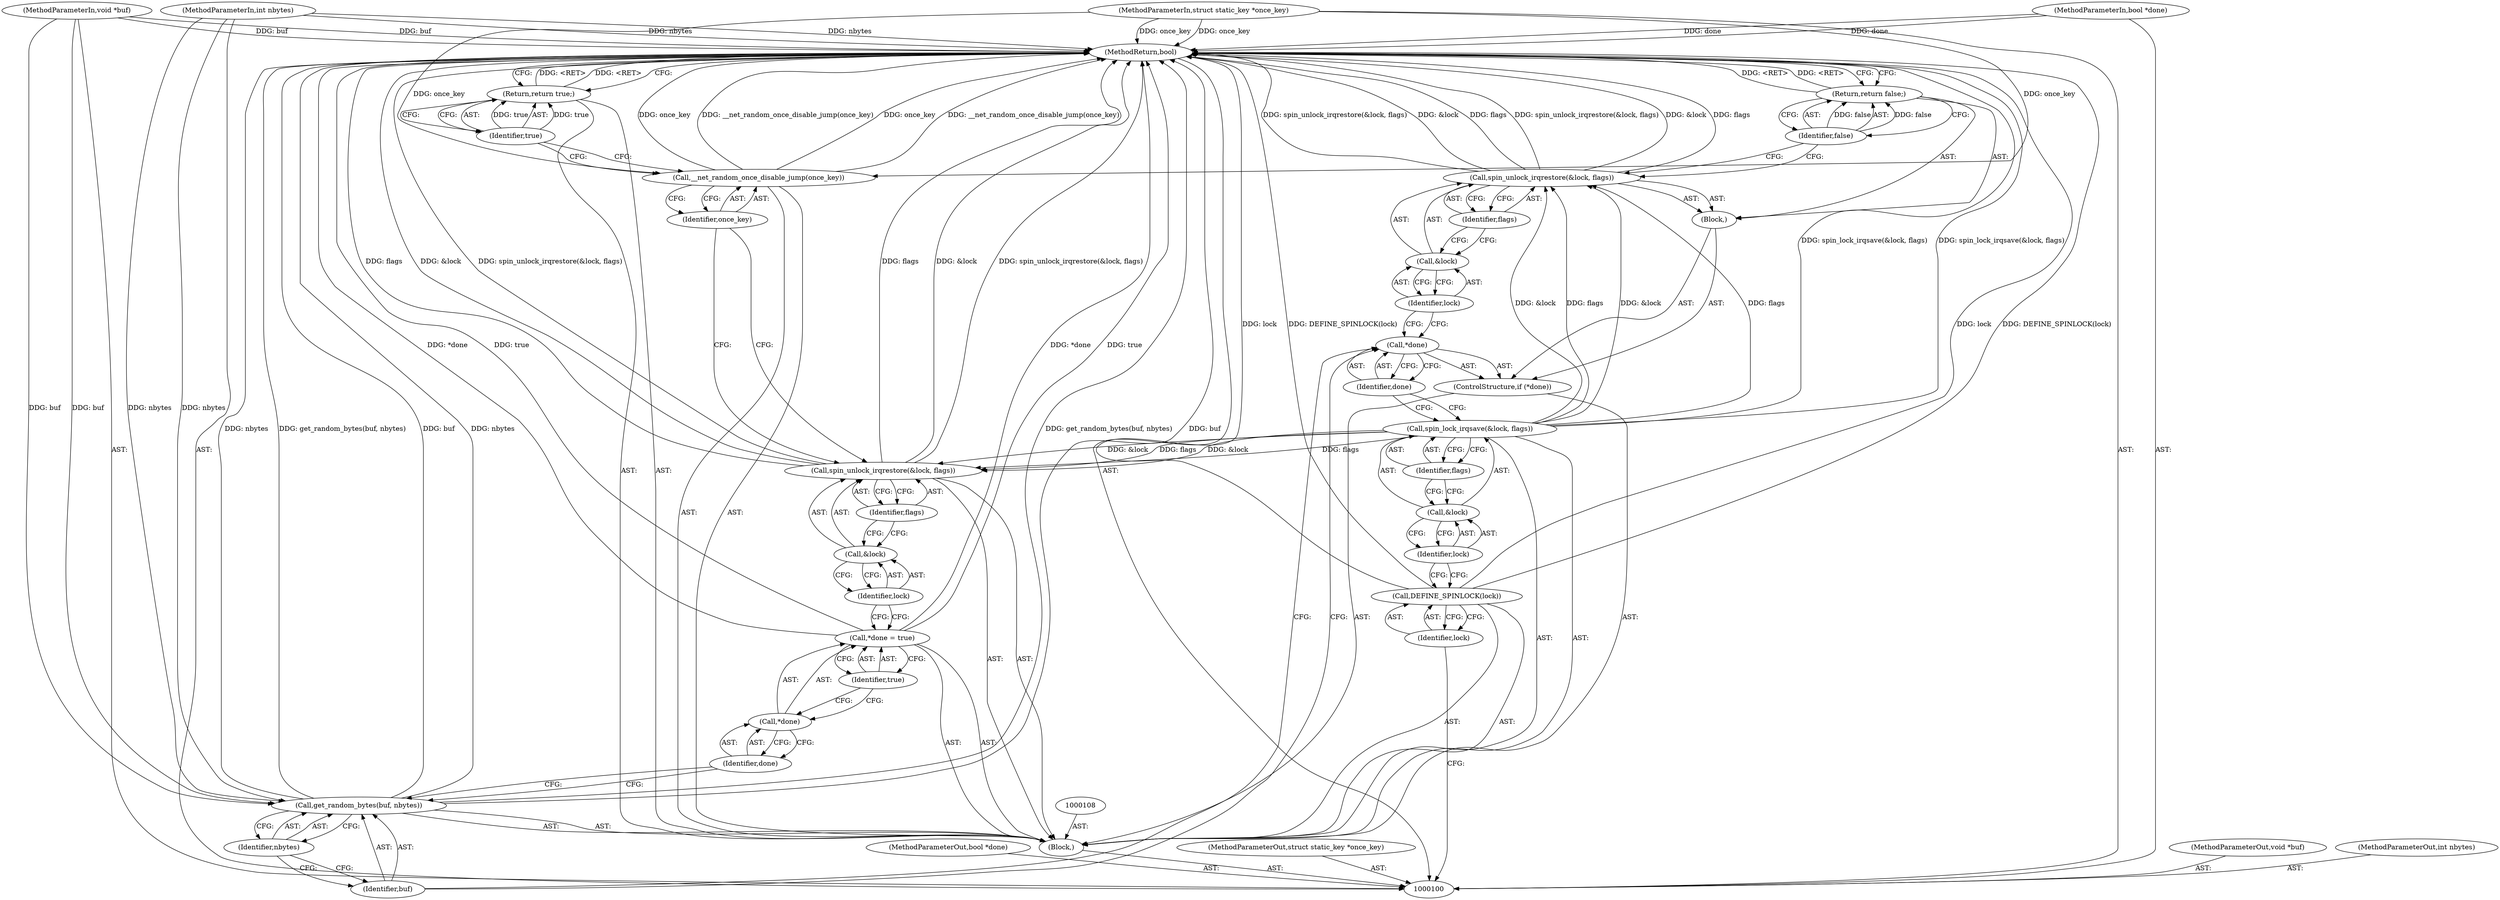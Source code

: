 digraph "0_linux_3d4405226d27b3a215e4d03cfa51f536244e5de7" {
"1000138" [label="(MethodReturn,bool)"];
"1000101" [label="(MethodParameterIn,void *buf)"];
"1000184" [label="(MethodParameterOut,void *buf)"];
"1000102" [label="(MethodParameterIn,int nbytes)"];
"1000185" [label="(MethodParameterOut,int nbytes)"];
"1000103" [label="(MethodParameterIn,bool *done)"];
"1000186" [label="(MethodParameterOut,bool *done)"];
"1000121" [label="(Return,return false;)"];
"1000122" [label="(Identifier,false)"];
"1000123" [label="(Call,get_random_bytes(buf, nbytes))"];
"1000124" [label="(Identifier,buf)"];
"1000125" [label="(Identifier,nbytes)"];
"1000129" [label="(Identifier,true)"];
"1000126" [label="(Call,*done = true)"];
"1000127" [label="(Call,*done)"];
"1000128" [label="(Identifier,done)"];
"1000130" [label="(Call,spin_unlock_irqrestore(&lock, flags))"];
"1000131" [label="(Call,&lock)"];
"1000132" [label="(Identifier,lock)"];
"1000133" [label="(Identifier,flags)"];
"1000134" [label="(Call,__net_random_once_disable_jump(once_key))"];
"1000135" [label="(Identifier,once_key)"];
"1000136" [label="(Return,return true;)"];
"1000137" [label="(Identifier,true)"];
"1000104" [label="(MethodParameterIn,struct static_key *once_key)"];
"1000187" [label="(MethodParameterOut,struct static_key *once_key)"];
"1000105" [label="(Block,)"];
"1000107" [label="(Identifier,lock)"];
"1000106" [label="(Call,DEFINE_SPINLOCK(lock))"];
"1000109" [label="(Call,spin_lock_irqsave(&lock, flags))"];
"1000110" [label="(Call,&lock)"];
"1000111" [label="(Identifier,lock)"];
"1000112" [label="(Identifier,flags)"];
"1000113" [label="(ControlStructure,if (*done))"];
"1000116" [label="(Block,)"];
"1000114" [label="(Call,*done)"];
"1000115" [label="(Identifier,done)"];
"1000117" [label="(Call,spin_unlock_irqrestore(&lock, flags))"];
"1000118" [label="(Call,&lock)"];
"1000119" [label="(Identifier,lock)"];
"1000120" [label="(Identifier,flags)"];
"1000138" -> "1000100"  [label="AST: "];
"1000138" -> "1000121"  [label="CFG: "];
"1000138" -> "1000136"  [label="CFG: "];
"1000136" -> "1000138"  [label="DDG: <RET>"];
"1000121" -> "1000138"  [label="DDG: <RET>"];
"1000117" -> "1000138"  [label="DDG: spin_unlock_irqrestore(&lock, flags)"];
"1000117" -> "1000138"  [label="DDG: &lock"];
"1000117" -> "1000138"  [label="DDG: flags"];
"1000123" -> "1000138"  [label="DDG: nbytes"];
"1000123" -> "1000138"  [label="DDG: get_random_bytes(buf, nbytes)"];
"1000123" -> "1000138"  [label="DDG: buf"];
"1000106" -> "1000138"  [label="DDG: lock"];
"1000106" -> "1000138"  [label="DDG: DEFINE_SPINLOCK(lock)"];
"1000104" -> "1000138"  [label="DDG: once_key"];
"1000126" -> "1000138"  [label="DDG: *done"];
"1000126" -> "1000138"  [label="DDG: true"];
"1000130" -> "1000138"  [label="DDG: spin_unlock_irqrestore(&lock, flags)"];
"1000130" -> "1000138"  [label="DDG: flags"];
"1000130" -> "1000138"  [label="DDG: &lock"];
"1000103" -> "1000138"  [label="DDG: done"];
"1000134" -> "1000138"  [label="DDG: __net_random_once_disable_jump(once_key)"];
"1000134" -> "1000138"  [label="DDG: once_key"];
"1000102" -> "1000138"  [label="DDG: nbytes"];
"1000101" -> "1000138"  [label="DDG: buf"];
"1000109" -> "1000138"  [label="DDG: spin_lock_irqsave(&lock, flags)"];
"1000101" -> "1000100"  [label="AST: "];
"1000101" -> "1000138"  [label="DDG: buf"];
"1000101" -> "1000123"  [label="DDG: buf"];
"1000184" -> "1000100"  [label="AST: "];
"1000102" -> "1000100"  [label="AST: "];
"1000102" -> "1000138"  [label="DDG: nbytes"];
"1000102" -> "1000123"  [label="DDG: nbytes"];
"1000185" -> "1000100"  [label="AST: "];
"1000103" -> "1000100"  [label="AST: "];
"1000103" -> "1000138"  [label="DDG: done"];
"1000186" -> "1000100"  [label="AST: "];
"1000121" -> "1000116"  [label="AST: "];
"1000121" -> "1000122"  [label="CFG: "];
"1000122" -> "1000121"  [label="AST: "];
"1000138" -> "1000121"  [label="CFG: "];
"1000121" -> "1000138"  [label="DDG: <RET>"];
"1000122" -> "1000121"  [label="DDG: false"];
"1000122" -> "1000121"  [label="AST: "];
"1000122" -> "1000117"  [label="CFG: "];
"1000121" -> "1000122"  [label="CFG: "];
"1000122" -> "1000121"  [label="DDG: false"];
"1000123" -> "1000105"  [label="AST: "];
"1000123" -> "1000125"  [label="CFG: "];
"1000124" -> "1000123"  [label="AST: "];
"1000125" -> "1000123"  [label="AST: "];
"1000128" -> "1000123"  [label="CFG: "];
"1000123" -> "1000138"  [label="DDG: nbytes"];
"1000123" -> "1000138"  [label="DDG: get_random_bytes(buf, nbytes)"];
"1000123" -> "1000138"  [label="DDG: buf"];
"1000101" -> "1000123"  [label="DDG: buf"];
"1000102" -> "1000123"  [label="DDG: nbytes"];
"1000124" -> "1000123"  [label="AST: "];
"1000124" -> "1000114"  [label="CFG: "];
"1000125" -> "1000124"  [label="CFG: "];
"1000125" -> "1000123"  [label="AST: "];
"1000125" -> "1000124"  [label="CFG: "];
"1000123" -> "1000125"  [label="CFG: "];
"1000129" -> "1000126"  [label="AST: "];
"1000129" -> "1000127"  [label="CFG: "];
"1000126" -> "1000129"  [label="CFG: "];
"1000126" -> "1000105"  [label="AST: "];
"1000126" -> "1000129"  [label="CFG: "];
"1000127" -> "1000126"  [label="AST: "];
"1000129" -> "1000126"  [label="AST: "];
"1000132" -> "1000126"  [label="CFG: "];
"1000126" -> "1000138"  [label="DDG: *done"];
"1000126" -> "1000138"  [label="DDG: true"];
"1000127" -> "1000126"  [label="AST: "];
"1000127" -> "1000128"  [label="CFG: "];
"1000128" -> "1000127"  [label="AST: "];
"1000129" -> "1000127"  [label="CFG: "];
"1000128" -> "1000127"  [label="AST: "];
"1000128" -> "1000123"  [label="CFG: "];
"1000127" -> "1000128"  [label="CFG: "];
"1000130" -> "1000105"  [label="AST: "];
"1000130" -> "1000133"  [label="CFG: "];
"1000131" -> "1000130"  [label="AST: "];
"1000133" -> "1000130"  [label="AST: "];
"1000135" -> "1000130"  [label="CFG: "];
"1000130" -> "1000138"  [label="DDG: spin_unlock_irqrestore(&lock, flags)"];
"1000130" -> "1000138"  [label="DDG: flags"];
"1000130" -> "1000138"  [label="DDG: &lock"];
"1000109" -> "1000130"  [label="DDG: &lock"];
"1000109" -> "1000130"  [label="DDG: flags"];
"1000131" -> "1000130"  [label="AST: "];
"1000131" -> "1000132"  [label="CFG: "];
"1000132" -> "1000131"  [label="AST: "];
"1000133" -> "1000131"  [label="CFG: "];
"1000132" -> "1000131"  [label="AST: "];
"1000132" -> "1000126"  [label="CFG: "];
"1000131" -> "1000132"  [label="CFG: "];
"1000133" -> "1000130"  [label="AST: "];
"1000133" -> "1000131"  [label="CFG: "];
"1000130" -> "1000133"  [label="CFG: "];
"1000134" -> "1000105"  [label="AST: "];
"1000134" -> "1000135"  [label="CFG: "];
"1000135" -> "1000134"  [label="AST: "];
"1000137" -> "1000134"  [label="CFG: "];
"1000134" -> "1000138"  [label="DDG: __net_random_once_disable_jump(once_key)"];
"1000134" -> "1000138"  [label="DDG: once_key"];
"1000104" -> "1000134"  [label="DDG: once_key"];
"1000135" -> "1000134"  [label="AST: "];
"1000135" -> "1000130"  [label="CFG: "];
"1000134" -> "1000135"  [label="CFG: "];
"1000136" -> "1000105"  [label="AST: "];
"1000136" -> "1000137"  [label="CFG: "];
"1000137" -> "1000136"  [label="AST: "];
"1000138" -> "1000136"  [label="CFG: "];
"1000136" -> "1000138"  [label="DDG: <RET>"];
"1000137" -> "1000136"  [label="DDG: true"];
"1000137" -> "1000136"  [label="AST: "];
"1000137" -> "1000134"  [label="CFG: "];
"1000136" -> "1000137"  [label="CFG: "];
"1000137" -> "1000136"  [label="DDG: true"];
"1000104" -> "1000100"  [label="AST: "];
"1000104" -> "1000138"  [label="DDG: once_key"];
"1000104" -> "1000134"  [label="DDG: once_key"];
"1000187" -> "1000100"  [label="AST: "];
"1000105" -> "1000100"  [label="AST: "];
"1000106" -> "1000105"  [label="AST: "];
"1000108" -> "1000105"  [label="AST: "];
"1000109" -> "1000105"  [label="AST: "];
"1000113" -> "1000105"  [label="AST: "];
"1000123" -> "1000105"  [label="AST: "];
"1000126" -> "1000105"  [label="AST: "];
"1000130" -> "1000105"  [label="AST: "];
"1000134" -> "1000105"  [label="AST: "];
"1000136" -> "1000105"  [label="AST: "];
"1000107" -> "1000106"  [label="AST: "];
"1000107" -> "1000100"  [label="CFG: "];
"1000106" -> "1000107"  [label="CFG: "];
"1000106" -> "1000105"  [label="AST: "];
"1000106" -> "1000107"  [label="CFG: "];
"1000107" -> "1000106"  [label="AST: "];
"1000111" -> "1000106"  [label="CFG: "];
"1000106" -> "1000138"  [label="DDG: lock"];
"1000106" -> "1000138"  [label="DDG: DEFINE_SPINLOCK(lock)"];
"1000109" -> "1000105"  [label="AST: "];
"1000109" -> "1000112"  [label="CFG: "];
"1000110" -> "1000109"  [label="AST: "];
"1000112" -> "1000109"  [label="AST: "];
"1000115" -> "1000109"  [label="CFG: "];
"1000109" -> "1000138"  [label="DDG: spin_lock_irqsave(&lock, flags)"];
"1000109" -> "1000117"  [label="DDG: &lock"];
"1000109" -> "1000117"  [label="DDG: flags"];
"1000109" -> "1000130"  [label="DDG: &lock"];
"1000109" -> "1000130"  [label="DDG: flags"];
"1000110" -> "1000109"  [label="AST: "];
"1000110" -> "1000111"  [label="CFG: "];
"1000111" -> "1000110"  [label="AST: "];
"1000112" -> "1000110"  [label="CFG: "];
"1000111" -> "1000110"  [label="AST: "];
"1000111" -> "1000106"  [label="CFG: "];
"1000110" -> "1000111"  [label="CFG: "];
"1000112" -> "1000109"  [label="AST: "];
"1000112" -> "1000110"  [label="CFG: "];
"1000109" -> "1000112"  [label="CFG: "];
"1000113" -> "1000105"  [label="AST: "];
"1000114" -> "1000113"  [label="AST: "];
"1000116" -> "1000113"  [label="AST: "];
"1000116" -> "1000113"  [label="AST: "];
"1000117" -> "1000116"  [label="AST: "];
"1000121" -> "1000116"  [label="AST: "];
"1000114" -> "1000113"  [label="AST: "];
"1000114" -> "1000115"  [label="CFG: "];
"1000115" -> "1000114"  [label="AST: "];
"1000119" -> "1000114"  [label="CFG: "];
"1000124" -> "1000114"  [label="CFG: "];
"1000115" -> "1000114"  [label="AST: "];
"1000115" -> "1000109"  [label="CFG: "];
"1000114" -> "1000115"  [label="CFG: "];
"1000117" -> "1000116"  [label="AST: "];
"1000117" -> "1000120"  [label="CFG: "];
"1000118" -> "1000117"  [label="AST: "];
"1000120" -> "1000117"  [label="AST: "];
"1000122" -> "1000117"  [label="CFG: "];
"1000117" -> "1000138"  [label="DDG: spin_unlock_irqrestore(&lock, flags)"];
"1000117" -> "1000138"  [label="DDG: &lock"];
"1000117" -> "1000138"  [label="DDG: flags"];
"1000109" -> "1000117"  [label="DDG: &lock"];
"1000109" -> "1000117"  [label="DDG: flags"];
"1000118" -> "1000117"  [label="AST: "];
"1000118" -> "1000119"  [label="CFG: "];
"1000119" -> "1000118"  [label="AST: "];
"1000120" -> "1000118"  [label="CFG: "];
"1000119" -> "1000118"  [label="AST: "];
"1000119" -> "1000114"  [label="CFG: "];
"1000118" -> "1000119"  [label="CFG: "];
"1000120" -> "1000117"  [label="AST: "];
"1000120" -> "1000118"  [label="CFG: "];
"1000117" -> "1000120"  [label="CFG: "];
}
